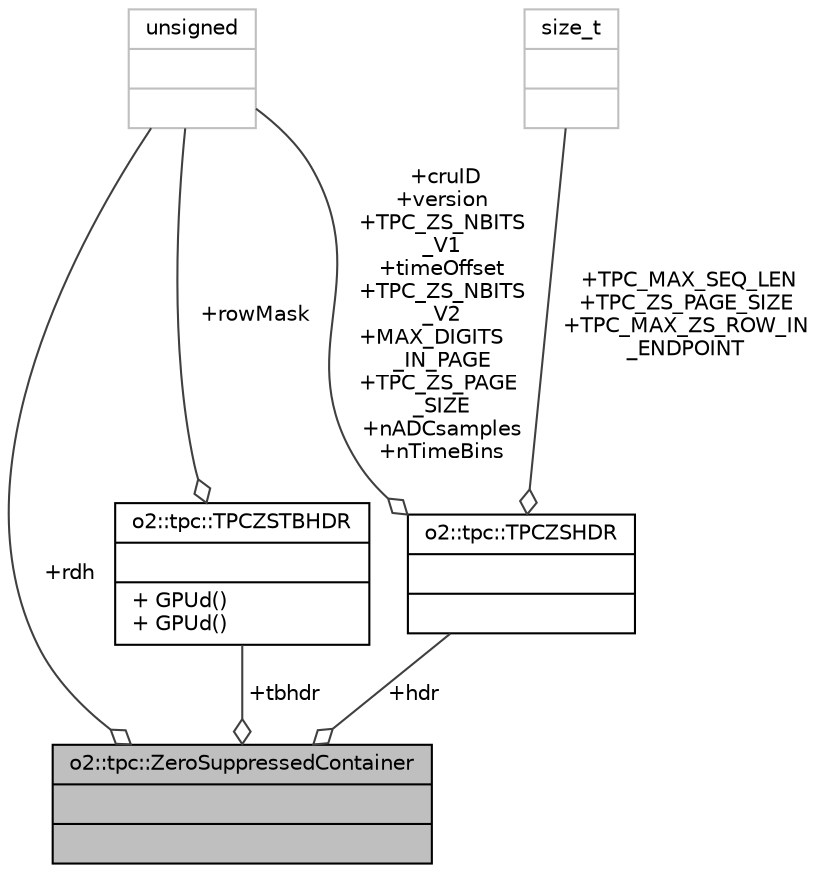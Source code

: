 digraph "o2::tpc::ZeroSuppressedContainer"
{
 // INTERACTIVE_SVG=YES
  bgcolor="transparent";
  edge [fontname="Helvetica",fontsize="10",labelfontname="Helvetica",labelfontsize="10"];
  node [fontname="Helvetica",fontsize="10",shape=record];
  Node1 [label="{o2::tpc::ZeroSuppressedContainer\n||}",height=0.2,width=0.4,color="black", fillcolor="grey75", style="filled", fontcolor="black"];
  Node2 -> Node1 [color="grey25",fontsize="10",style="solid",label=" +tbhdr" ,arrowhead="odiamond",fontname="Helvetica"];
  Node2 [label="{o2::tpc::TPCZSTBHDR\n||+ GPUd()\l+ GPUd()\l}",height=0.2,width=0.4,color="black",URL="$d6/d04/structo2_1_1tpc_1_1TPCZSTBHDR.html"];
  Node3 -> Node2 [color="grey25",fontsize="10",style="solid",label=" +rowMask" ,arrowhead="odiamond",fontname="Helvetica"];
  Node3 [label="{unsigned\n||}",height=0.2,width=0.4,color="grey75"];
  Node3 -> Node1 [color="grey25",fontsize="10",style="solid",label=" +rdh" ,arrowhead="odiamond",fontname="Helvetica"];
  Node4 -> Node1 [color="grey25",fontsize="10",style="solid",label=" +hdr" ,arrowhead="odiamond",fontname="Helvetica"];
  Node4 [label="{o2::tpc::TPCZSHDR\n||}",height=0.2,width=0.4,color="black",URL="$dc/d83/structo2_1_1tpc_1_1TPCZSHDR.html"];
  Node5 -> Node4 [color="grey25",fontsize="10",style="solid",label=" +TPC_MAX_SEQ_LEN\n+TPC_ZS_PAGE_SIZE\n+TPC_MAX_ZS_ROW_IN\l_ENDPOINT" ,arrowhead="odiamond",fontname="Helvetica"];
  Node5 [label="{size_t\n||}",height=0.2,width=0.4,color="grey75"];
  Node3 -> Node4 [color="grey25",fontsize="10",style="solid",label=" +cruID\n+version\n+TPC_ZS_NBITS\l_V1\n+timeOffset\n+TPC_ZS_NBITS\l_V2\n+MAX_DIGITS\l_IN_PAGE\n+TPC_ZS_PAGE\l_SIZE\n+nADCsamples\n+nTimeBins" ,arrowhead="odiamond",fontname="Helvetica"];
}
